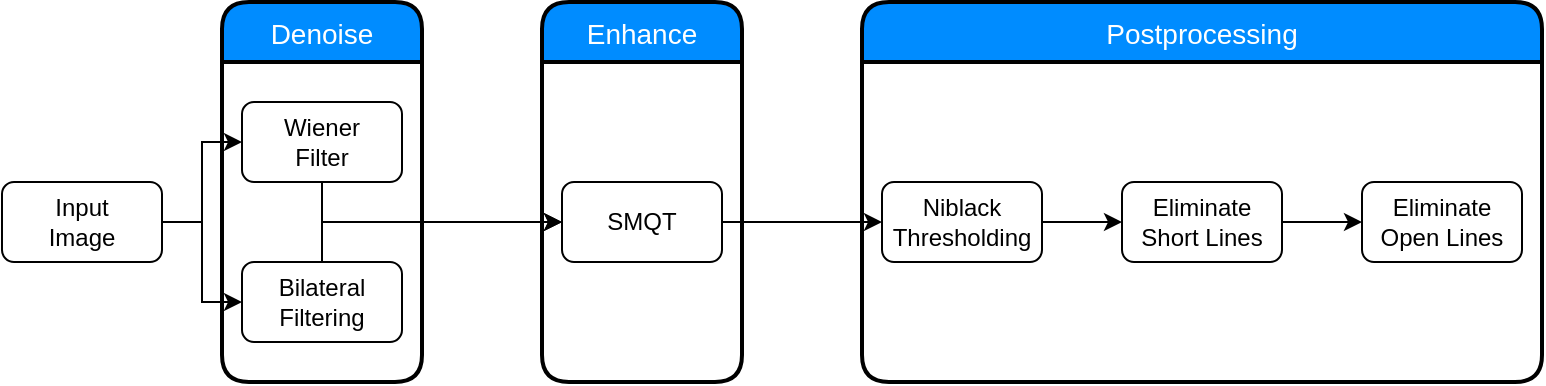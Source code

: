 <mxfile version="12.5.1" type="device"><diagram id="fCHPGL8SSgWGFpS64f7V" name="Page-1"><mxGraphModel dx="796" dy="1102" grid="1" gridSize="10" guides="1" tooltips="1" connect="1" arrows="1" fold="1" page="1" pageScale="1" pageWidth="827" pageHeight="1169" math="0" shadow="0"><root><mxCell id="0"/><mxCell id="1" parent="0"/><mxCell id="-40Z-PpgXsVZ-Sq4ziMC-25" style="edgeStyle=orthogonalEdgeStyle;rounded=0;orthogonalLoop=1;jettySize=auto;html=1;" edge="1" parent="1" source="-40Z-PpgXsVZ-Sq4ziMC-11"><mxGeometry relative="1" as="geometry"><mxPoint x="320" y="280" as="targetPoint"/><Array as="points"><mxPoint x="200" y="280"/></Array></mxGeometry></mxCell><mxCell id="-40Z-PpgXsVZ-Sq4ziMC-11" value="Wiener&lt;br&gt;Filter" style="rounded=1;whiteSpace=wrap;html=1;" vertex="1" parent="1"><mxGeometry x="160" y="220" width="80" height="40" as="geometry"/></mxCell><mxCell id="-40Z-PpgXsVZ-Sq4ziMC-12" value="Denoise" style="swimlane;childLayout=stackLayout;horizontal=1;startSize=30;horizontalStack=0;fillColor=#008cff;fontColor=#FFFFFF;rounded=1;fontSize=14;fontStyle=0;strokeWidth=2;resizeParent=0;resizeLast=1;shadow=0;dashed=0;align=center;" vertex="1" parent="1"><mxGeometry x="150" y="170" width="100" height="190" as="geometry"/></mxCell><mxCell id="-40Z-PpgXsVZ-Sq4ziMC-26" style="edgeStyle=orthogonalEdgeStyle;rounded=0;orthogonalLoop=1;jettySize=auto;html=1;entryX=0;entryY=0.5;entryDx=0;entryDy=0;" edge="1" parent="1" source="-40Z-PpgXsVZ-Sq4ziMC-17" target="-40Z-PpgXsVZ-Sq4ziMC-18"><mxGeometry relative="1" as="geometry"><mxPoint x="250" y="280" as="targetPoint"/><Array as="points"><mxPoint x="200" y="280"/></Array></mxGeometry></mxCell><mxCell id="-40Z-PpgXsVZ-Sq4ziMC-17" value="Bilateral&lt;br&gt;Filtering" style="rounded=1;whiteSpace=wrap;html=1;" vertex="1" parent="1"><mxGeometry x="160" y="300" width="80" height="40" as="geometry"/></mxCell><mxCell id="-40Z-PpgXsVZ-Sq4ziMC-30" style="edgeStyle=orthogonalEdgeStyle;rounded=0;orthogonalLoop=1;jettySize=auto;html=1;exitX=1;exitY=0.5;exitDx=0;exitDy=0;entryX=0;entryY=0.5;entryDx=0;entryDy=0;" edge="1" parent="1" source="-40Z-PpgXsVZ-Sq4ziMC-18" target="-40Z-PpgXsVZ-Sq4ziMC-19"><mxGeometry relative="1" as="geometry"/></mxCell><mxCell id="-40Z-PpgXsVZ-Sq4ziMC-18" value="SMQT" style="rounded=1;whiteSpace=wrap;html=1;" vertex="1" parent="1"><mxGeometry x="320" y="260" width="80" height="40" as="geometry"/></mxCell><mxCell id="-40Z-PpgXsVZ-Sq4ziMC-31" style="edgeStyle=orthogonalEdgeStyle;rounded=0;orthogonalLoop=1;jettySize=auto;html=1;exitX=1;exitY=0.5;exitDx=0;exitDy=0;" edge="1" parent="1" source="-40Z-PpgXsVZ-Sq4ziMC-19"><mxGeometry relative="1" as="geometry"><mxPoint x="600" y="280" as="targetPoint"/></mxGeometry></mxCell><mxCell id="-40Z-PpgXsVZ-Sq4ziMC-19" value="Niblack&lt;br&gt;Thresholding" style="rounded=1;whiteSpace=wrap;html=1;" vertex="1" parent="1"><mxGeometry x="480" y="260" width="80" height="40" as="geometry"/></mxCell><mxCell id="-40Z-PpgXsVZ-Sq4ziMC-34" style="edgeStyle=orthogonalEdgeStyle;rounded=0;orthogonalLoop=1;jettySize=auto;html=1;exitX=1;exitY=0.5;exitDx=0;exitDy=0;" edge="1" parent="1" source="-40Z-PpgXsVZ-Sq4ziMC-20"><mxGeometry relative="1" as="geometry"><mxPoint x="720" y="280" as="targetPoint"/></mxGeometry></mxCell><mxCell id="-40Z-PpgXsVZ-Sq4ziMC-20" value="Eliminate&lt;br&gt;Short Lines" style="rounded=1;whiteSpace=wrap;html=1;" vertex="1" parent="1"><mxGeometry x="600" y="260" width="80" height="40" as="geometry"/></mxCell><mxCell id="-40Z-PpgXsVZ-Sq4ziMC-21" value="Eliminate&lt;br&gt;Open Lines" style="rounded=1;whiteSpace=wrap;html=1;" vertex="1" parent="1"><mxGeometry x="720" y="260" width="80" height="40" as="geometry"/></mxCell><mxCell id="-40Z-PpgXsVZ-Sq4ziMC-23" value="Enhance" style="swimlane;childLayout=stackLayout;horizontal=1;startSize=30;horizontalStack=0;fillColor=#008cff;fontColor=#FFFFFF;rounded=1;fontSize=14;fontStyle=0;strokeWidth=2;resizeParent=0;resizeLast=1;shadow=0;dashed=0;align=center;" vertex="1" parent="1"><mxGeometry x="310" y="170" width="100" height="190" as="geometry"/></mxCell><mxCell id="-40Z-PpgXsVZ-Sq4ziMC-24" value="Postprocessing" style="swimlane;childLayout=stackLayout;horizontal=1;startSize=30;horizontalStack=0;fillColor=#008cff;fontColor=#FFFFFF;rounded=1;fontSize=14;fontStyle=0;strokeWidth=2;resizeParent=0;resizeLast=1;shadow=0;dashed=0;align=center;" vertex="1" parent="1"><mxGeometry x="470" y="170" width="340" height="190" as="geometry"/></mxCell><mxCell id="-40Z-PpgXsVZ-Sq4ziMC-36" style="edgeStyle=orthogonalEdgeStyle;rounded=0;orthogonalLoop=1;jettySize=auto;html=1;exitX=1;exitY=0.5;exitDx=0;exitDy=0;entryX=0;entryY=0.5;entryDx=0;entryDy=0;" edge="1" parent="1" source="-40Z-PpgXsVZ-Sq4ziMC-35" target="-40Z-PpgXsVZ-Sq4ziMC-11"><mxGeometry relative="1" as="geometry"/></mxCell><mxCell id="-40Z-PpgXsVZ-Sq4ziMC-37" style="edgeStyle=orthogonalEdgeStyle;rounded=0;orthogonalLoop=1;jettySize=auto;html=1;exitX=1;exitY=0.75;exitDx=0;exitDy=0;entryX=0;entryY=0.5;entryDx=0;entryDy=0;" edge="1" parent="1" source="-40Z-PpgXsVZ-Sq4ziMC-35" target="-40Z-PpgXsVZ-Sq4ziMC-17"><mxGeometry relative="1" as="geometry"><Array as="points"><mxPoint x="120" y="280"/><mxPoint x="140" y="280"/><mxPoint x="140" y="320"/></Array></mxGeometry></mxCell><mxCell id="-40Z-PpgXsVZ-Sq4ziMC-35" value="Input&lt;br&gt;Image" style="rounded=1;whiteSpace=wrap;html=1;" vertex="1" parent="1"><mxGeometry x="40" y="260" width="80" height="40" as="geometry"/></mxCell></root></mxGraphModel></diagram></mxfile>